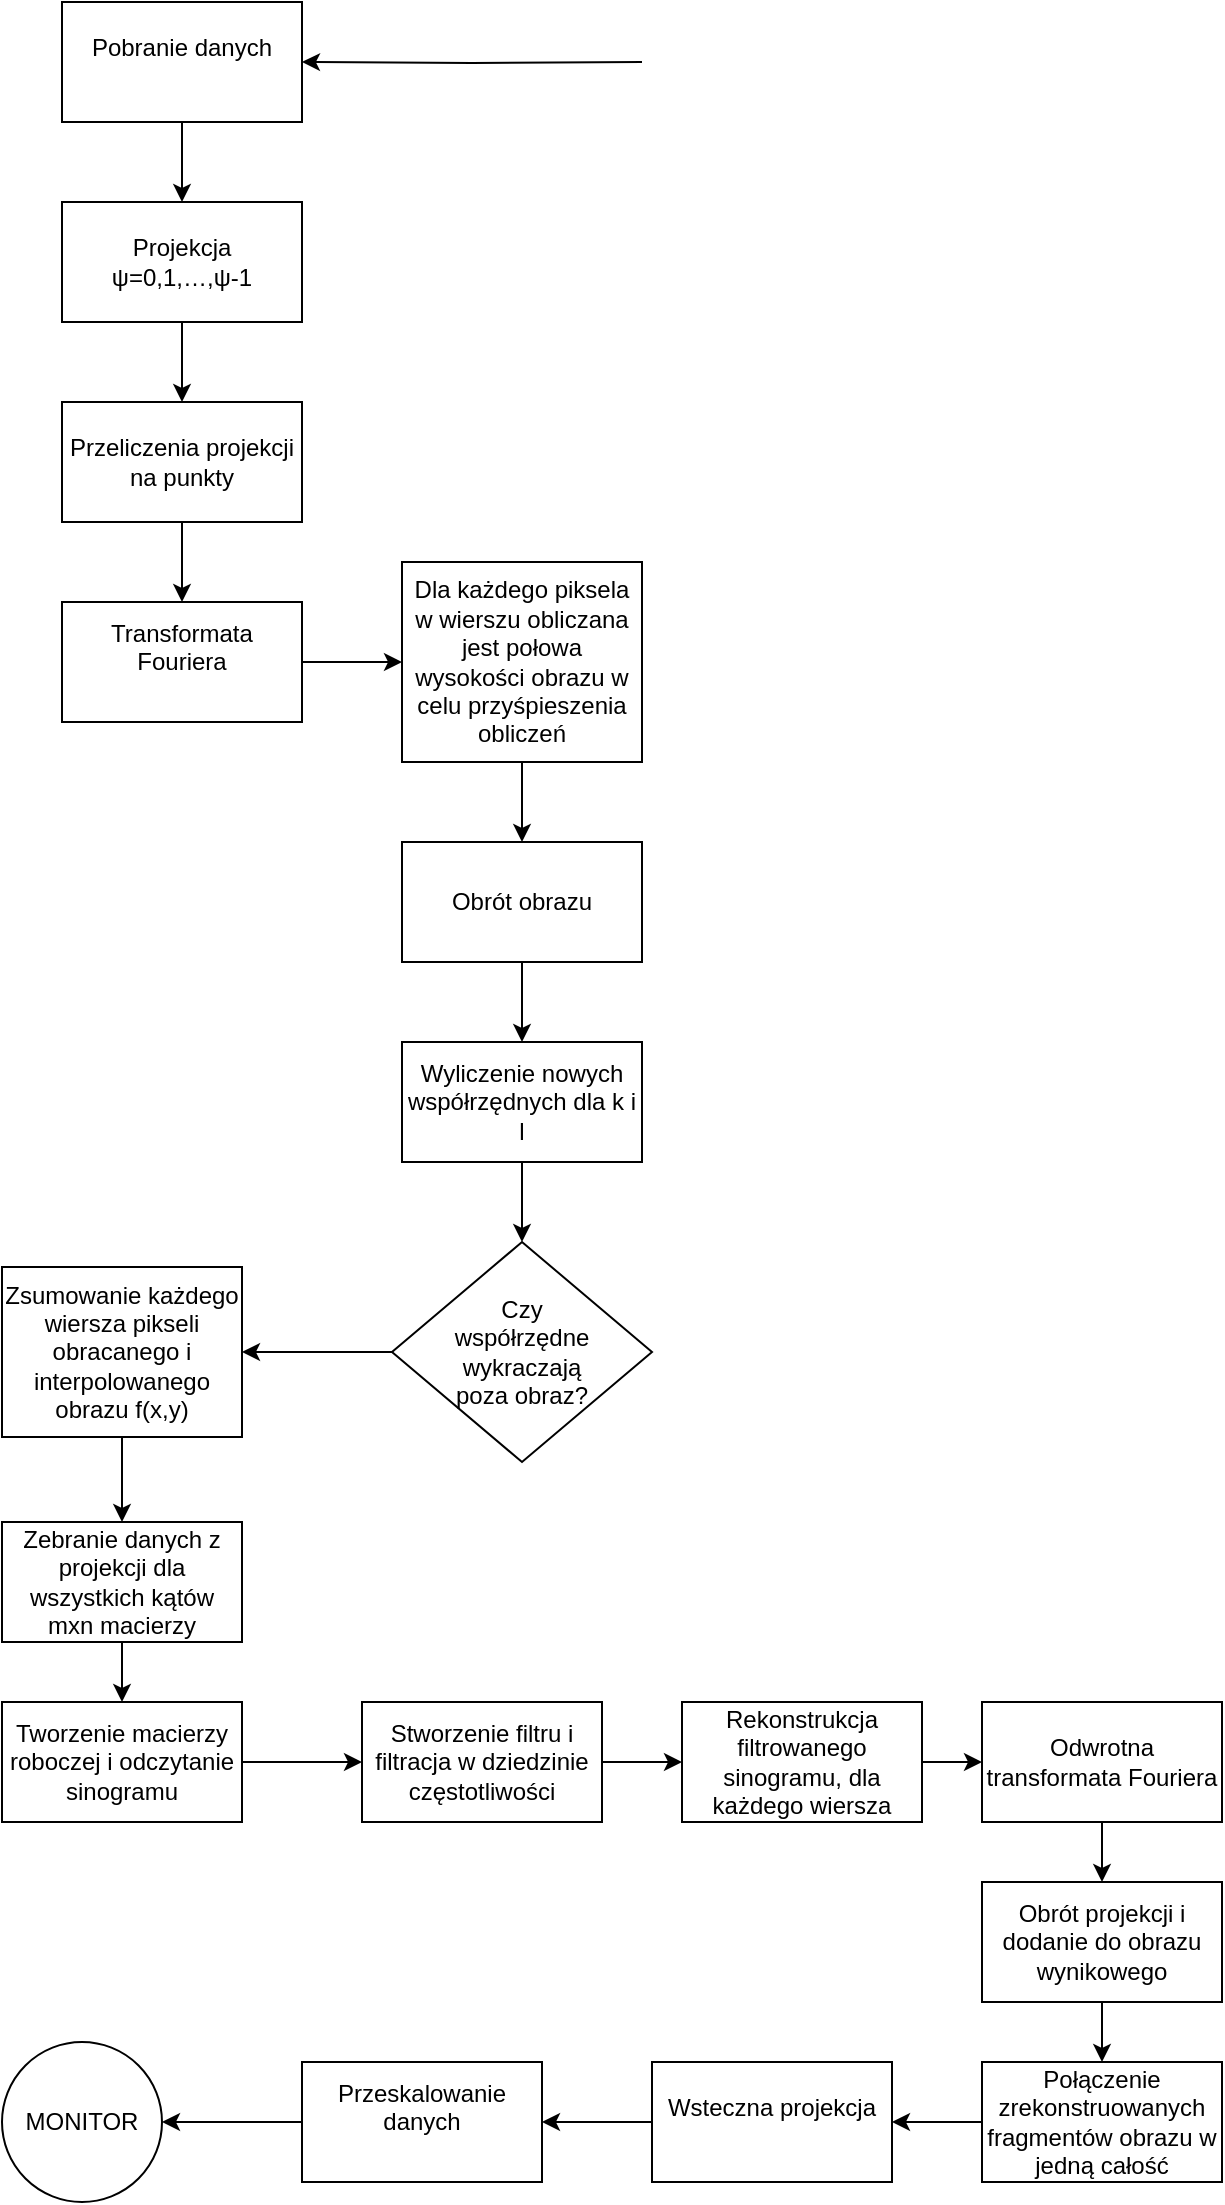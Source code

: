 <mxfile version="13.6.4" type="github">
  <diagram id="C5RBs43oDa-KdzZeNtuy" name="Page-1">
    <mxGraphModel dx="1841" dy="1711" grid="1" gridSize="10" guides="1" tooltips="1" connect="1" arrows="1" fold="1" page="1" pageScale="1" pageWidth="827" pageHeight="1169" background="#FFFFFF" math="0" shadow="0">
      <root>
        <mxCell id="WIyWlLk6GJQsqaUBKTNV-0" />
        <mxCell id="WIyWlLk6GJQsqaUBKTNV-1" parent="WIyWlLk6GJQsqaUBKTNV-0" />
        <mxCell id="_5Sri1fP840JNtNylSVJ-5" value="" style="edgeStyle=orthogonalEdgeStyle;rounded=0;orthogonalLoop=1;jettySize=auto;html=1;" edge="1" parent="WIyWlLk6GJQsqaUBKTNV-1" source="_5Sri1fP840JNtNylSVJ-0" target="_5Sri1fP840JNtNylSVJ-4">
          <mxGeometry relative="1" as="geometry" />
        </mxCell>
        <mxCell id="_5Sri1fP840JNtNylSVJ-0" value="&lt;div&gt;Pobranie danych&lt;/div&gt;&lt;div&gt;&lt;br&gt;&lt;/div&gt;" style="rounded=0;whiteSpace=wrap;html=1;" vertex="1" parent="WIyWlLk6GJQsqaUBKTNV-1">
          <mxGeometry x="-610" y="-1110" width="120" height="60" as="geometry" />
        </mxCell>
        <mxCell id="_5Sri1fP840JNtNylSVJ-3" value="" style="edgeStyle=orthogonalEdgeStyle;rounded=0;orthogonalLoop=1;jettySize=auto;html=1;" edge="1" parent="WIyWlLk6GJQsqaUBKTNV-1" target="_5Sri1fP840JNtNylSVJ-0">
          <mxGeometry relative="1" as="geometry">
            <mxPoint x="-320" y="-1080" as="sourcePoint" />
          </mxGeometry>
        </mxCell>
        <mxCell id="_5Sri1fP840JNtNylSVJ-7" value="" style="edgeStyle=orthogonalEdgeStyle;rounded=0;orthogonalLoop=1;jettySize=auto;html=1;" edge="1" parent="WIyWlLk6GJQsqaUBKTNV-1" source="_5Sri1fP840JNtNylSVJ-4" target="_5Sri1fP840JNtNylSVJ-6">
          <mxGeometry relative="1" as="geometry" />
        </mxCell>
        <mxCell id="_5Sri1fP840JNtNylSVJ-4" value="&lt;div&gt;Projekcja&lt;/div&gt;&lt;div&gt;ψ=0,1,…,ψ-1&lt;br&gt;&lt;/div&gt;" style="rounded=0;whiteSpace=wrap;html=1;" vertex="1" parent="WIyWlLk6GJQsqaUBKTNV-1">
          <mxGeometry x="-610" y="-1010" width="120" height="60" as="geometry" />
        </mxCell>
        <mxCell id="_5Sri1fP840JNtNylSVJ-9" value="" style="edgeStyle=orthogonalEdgeStyle;rounded=0;orthogonalLoop=1;jettySize=auto;html=1;" edge="1" parent="WIyWlLk6GJQsqaUBKTNV-1" source="_5Sri1fP840JNtNylSVJ-6" target="_5Sri1fP840JNtNylSVJ-8">
          <mxGeometry relative="1" as="geometry" />
        </mxCell>
        <mxCell id="_5Sri1fP840JNtNylSVJ-6" value="Przeliczenia projekcji na punkty" style="rounded=0;whiteSpace=wrap;html=1;" vertex="1" parent="WIyWlLk6GJQsqaUBKTNV-1">
          <mxGeometry x="-610" y="-910" width="120" height="60" as="geometry" />
        </mxCell>
        <mxCell id="_5Sri1fP840JNtNylSVJ-11" value="" style="edgeStyle=orthogonalEdgeStyle;rounded=0;orthogonalLoop=1;jettySize=auto;html=1;" edge="1" parent="WIyWlLk6GJQsqaUBKTNV-1" source="_5Sri1fP840JNtNylSVJ-8" target="_5Sri1fP840JNtNylSVJ-10">
          <mxGeometry relative="1" as="geometry" />
        </mxCell>
        <mxCell id="_5Sri1fP840JNtNylSVJ-8" value="&lt;div&gt;Transformata Fouriera&lt;/div&gt;&lt;div&gt;&lt;br&gt;&lt;/div&gt;" style="rounded=0;whiteSpace=wrap;html=1;" vertex="1" parent="WIyWlLk6GJQsqaUBKTNV-1">
          <mxGeometry x="-610" y="-810" width="120" height="60" as="geometry" />
        </mxCell>
        <mxCell id="_5Sri1fP840JNtNylSVJ-13" value="" style="edgeStyle=orthogonalEdgeStyle;rounded=0;orthogonalLoop=1;jettySize=auto;html=1;" edge="1" parent="WIyWlLk6GJQsqaUBKTNV-1" source="_5Sri1fP840JNtNylSVJ-10" target="_5Sri1fP840JNtNylSVJ-12">
          <mxGeometry relative="1" as="geometry" />
        </mxCell>
        <mxCell id="_5Sri1fP840JNtNylSVJ-10" value="Dla każdego piksela w wierszu obliczana jest połowa wysokości obrazu w celu przyśpieszenia obliczeń" style="rounded=0;whiteSpace=wrap;html=1;" vertex="1" parent="WIyWlLk6GJQsqaUBKTNV-1">
          <mxGeometry x="-440" y="-830" width="120" height="100" as="geometry" />
        </mxCell>
        <mxCell id="_5Sri1fP840JNtNylSVJ-15" value="" style="edgeStyle=orthogonalEdgeStyle;rounded=0;orthogonalLoop=1;jettySize=auto;html=1;" edge="1" parent="WIyWlLk6GJQsqaUBKTNV-1" source="_5Sri1fP840JNtNylSVJ-12" target="_5Sri1fP840JNtNylSVJ-14">
          <mxGeometry relative="1" as="geometry" />
        </mxCell>
        <mxCell id="_5Sri1fP840JNtNylSVJ-12" value="Obrót obrazu" style="rounded=0;whiteSpace=wrap;html=1;" vertex="1" parent="WIyWlLk6GJQsqaUBKTNV-1">
          <mxGeometry x="-440" y="-690" width="120" height="60" as="geometry" />
        </mxCell>
        <mxCell id="_5Sri1fP840JNtNylSVJ-17" value="" style="edgeStyle=orthogonalEdgeStyle;rounded=0;orthogonalLoop=1;jettySize=auto;html=1;" edge="1" parent="WIyWlLk6GJQsqaUBKTNV-1" source="_5Sri1fP840JNtNylSVJ-14" target="_5Sri1fP840JNtNylSVJ-16">
          <mxGeometry relative="1" as="geometry" />
        </mxCell>
        <mxCell id="_5Sri1fP840JNtNylSVJ-14" value="Wyliczenie nowych współrzędnych dla k i l" style="rounded=0;whiteSpace=wrap;html=1;" vertex="1" parent="WIyWlLk6GJQsqaUBKTNV-1">
          <mxGeometry x="-440" y="-590" width="120" height="60" as="geometry" />
        </mxCell>
        <mxCell id="_5Sri1fP840JNtNylSVJ-19" value="" style="edgeStyle=orthogonalEdgeStyle;rounded=0;orthogonalLoop=1;jettySize=auto;html=1;" edge="1" parent="WIyWlLk6GJQsqaUBKTNV-1" source="_5Sri1fP840JNtNylSVJ-16" target="_5Sri1fP840JNtNylSVJ-18">
          <mxGeometry relative="1" as="geometry" />
        </mxCell>
        <mxCell id="_5Sri1fP840JNtNylSVJ-16" value="&lt;div&gt;Czy&lt;/div&gt;&lt;div&gt; współrzędne &lt;br&gt;&lt;/div&gt;&lt;div&gt;wykraczają&lt;/div&gt;&lt;div&gt;poza obraz?&lt;br&gt;&lt;/div&gt;" style="rhombus;whiteSpace=wrap;html=1;" vertex="1" parent="WIyWlLk6GJQsqaUBKTNV-1">
          <mxGeometry x="-445" y="-490" width="130" height="110" as="geometry" />
        </mxCell>
        <mxCell id="_5Sri1fP840JNtNylSVJ-21" value="" style="edgeStyle=orthogonalEdgeStyle;rounded=0;orthogonalLoop=1;jettySize=auto;html=1;" edge="1" parent="WIyWlLk6GJQsqaUBKTNV-1" source="_5Sri1fP840JNtNylSVJ-18" target="_5Sri1fP840JNtNylSVJ-20">
          <mxGeometry relative="1" as="geometry" />
        </mxCell>
        <mxCell id="_5Sri1fP840JNtNylSVJ-18" value="Zsumowanie każdego wiersza pikseli obracanego i interpolowanego obrazu f(x,y)" style="rounded=0;whiteSpace=wrap;html=1;" vertex="1" parent="WIyWlLk6GJQsqaUBKTNV-1">
          <mxGeometry x="-640" y="-477.5" width="120" height="85" as="geometry" />
        </mxCell>
        <mxCell id="_5Sri1fP840JNtNylSVJ-23" value="" style="edgeStyle=orthogonalEdgeStyle;rounded=0;orthogonalLoop=1;jettySize=auto;html=1;" edge="1" parent="WIyWlLk6GJQsqaUBKTNV-1" source="_5Sri1fP840JNtNylSVJ-20" target="_5Sri1fP840JNtNylSVJ-22">
          <mxGeometry relative="1" as="geometry" />
        </mxCell>
        <mxCell id="_5Sri1fP840JNtNylSVJ-20" value="Zebranie danych z projekcji dla wszystkich kątów mxn macierzy" style="rounded=0;whiteSpace=wrap;html=1;" vertex="1" parent="WIyWlLk6GJQsqaUBKTNV-1">
          <mxGeometry x="-640" y="-350" width="120" height="60" as="geometry" />
        </mxCell>
        <mxCell id="_5Sri1fP840JNtNylSVJ-25" value="" style="edgeStyle=orthogonalEdgeStyle;rounded=0;orthogonalLoop=1;jettySize=auto;html=1;" edge="1" parent="WIyWlLk6GJQsqaUBKTNV-1" source="_5Sri1fP840JNtNylSVJ-22" target="_5Sri1fP840JNtNylSVJ-24">
          <mxGeometry relative="1" as="geometry" />
        </mxCell>
        <mxCell id="_5Sri1fP840JNtNylSVJ-22" value="Tworzenie macierzy roboczej i odczytanie sinogramu" style="rounded=0;whiteSpace=wrap;html=1;" vertex="1" parent="WIyWlLk6GJQsqaUBKTNV-1">
          <mxGeometry x="-640" y="-260" width="120" height="60" as="geometry" />
        </mxCell>
        <mxCell id="_5Sri1fP840JNtNylSVJ-27" value="" style="edgeStyle=orthogonalEdgeStyle;rounded=0;orthogonalLoop=1;jettySize=auto;html=1;" edge="1" parent="WIyWlLk6GJQsqaUBKTNV-1" source="_5Sri1fP840JNtNylSVJ-24" target="_5Sri1fP840JNtNylSVJ-26">
          <mxGeometry relative="1" as="geometry" />
        </mxCell>
        <mxCell id="_5Sri1fP840JNtNylSVJ-24" value="Stworzenie filtru i filtracja w dziedzinie częstotliwości" style="rounded=0;whiteSpace=wrap;html=1;" vertex="1" parent="WIyWlLk6GJQsqaUBKTNV-1">
          <mxGeometry x="-460" y="-260" width="120" height="60" as="geometry" />
        </mxCell>
        <mxCell id="_5Sri1fP840JNtNylSVJ-29" value="" style="edgeStyle=orthogonalEdgeStyle;rounded=0;orthogonalLoop=1;jettySize=auto;html=1;" edge="1" parent="WIyWlLk6GJQsqaUBKTNV-1" source="_5Sri1fP840JNtNylSVJ-26" target="_5Sri1fP840JNtNylSVJ-28">
          <mxGeometry relative="1" as="geometry" />
        </mxCell>
        <mxCell id="_5Sri1fP840JNtNylSVJ-26" value="Rekonstrukcja filtrowanego sinogramu, dla każdego wiersza " style="rounded=0;whiteSpace=wrap;html=1;" vertex="1" parent="WIyWlLk6GJQsqaUBKTNV-1">
          <mxGeometry x="-300" y="-260" width="120" height="60" as="geometry" />
        </mxCell>
        <mxCell id="_5Sri1fP840JNtNylSVJ-31" value="" style="edgeStyle=orthogonalEdgeStyle;rounded=0;orthogonalLoop=1;jettySize=auto;html=1;" edge="1" parent="WIyWlLk6GJQsqaUBKTNV-1" source="_5Sri1fP840JNtNylSVJ-28" target="_5Sri1fP840JNtNylSVJ-30">
          <mxGeometry relative="1" as="geometry" />
        </mxCell>
        <mxCell id="_5Sri1fP840JNtNylSVJ-28" value="Odwrotna transformata Fouriera" style="rounded=0;whiteSpace=wrap;html=1;" vertex="1" parent="WIyWlLk6GJQsqaUBKTNV-1">
          <mxGeometry x="-150" y="-260" width="120" height="60" as="geometry" />
        </mxCell>
        <mxCell id="_5Sri1fP840JNtNylSVJ-33" value="" style="edgeStyle=orthogonalEdgeStyle;rounded=0;orthogonalLoop=1;jettySize=auto;html=1;" edge="1" parent="WIyWlLk6GJQsqaUBKTNV-1" source="_5Sri1fP840JNtNylSVJ-30" target="_5Sri1fP840JNtNylSVJ-32">
          <mxGeometry relative="1" as="geometry" />
        </mxCell>
        <mxCell id="_5Sri1fP840JNtNylSVJ-30" value="Obrót projekcji i dodanie do obrazu wynikowego" style="rounded=0;whiteSpace=wrap;html=1;" vertex="1" parent="WIyWlLk6GJQsqaUBKTNV-1">
          <mxGeometry x="-150" y="-170" width="120" height="60" as="geometry" />
        </mxCell>
        <mxCell id="_5Sri1fP840JNtNylSVJ-35" value="" style="edgeStyle=orthogonalEdgeStyle;rounded=0;orthogonalLoop=1;jettySize=auto;html=1;" edge="1" parent="WIyWlLk6GJQsqaUBKTNV-1" source="_5Sri1fP840JNtNylSVJ-32" target="_5Sri1fP840JNtNylSVJ-34">
          <mxGeometry relative="1" as="geometry" />
        </mxCell>
        <mxCell id="_5Sri1fP840JNtNylSVJ-32" value="Połączenie zrekonstruowanych fragmentów obrazu w jedną całość" style="rounded=0;whiteSpace=wrap;html=1;" vertex="1" parent="WIyWlLk6GJQsqaUBKTNV-1">
          <mxGeometry x="-150" y="-80" width="120" height="60" as="geometry" />
        </mxCell>
        <mxCell id="_5Sri1fP840JNtNylSVJ-39" value="" style="edgeStyle=orthogonalEdgeStyle;rounded=0;orthogonalLoop=1;jettySize=auto;html=1;" edge="1" parent="WIyWlLk6GJQsqaUBKTNV-1" source="_5Sri1fP840JNtNylSVJ-34" target="_5Sri1fP840JNtNylSVJ-36">
          <mxGeometry relative="1" as="geometry" />
        </mxCell>
        <mxCell id="_5Sri1fP840JNtNylSVJ-34" value="&lt;div&gt;Wsteczna projekcja&lt;/div&gt;&lt;div&gt;&lt;br&gt;&lt;/div&gt;" style="rounded=0;whiteSpace=wrap;html=1;" vertex="1" parent="WIyWlLk6GJQsqaUBKTNV-1">
          <mxGeometry x="-315" y="-80" width="120" height="60" as="geometry" />
        </mxCell>
        <mxCell id="_5Sri1fP840JNtNylSVJ-38" value="" style="edgeStyle=orthogonalEdgeStyle;rounded=0;orthogonalLoop=1;jettySize=auto;html=1;" edge="1" parent="WIyWlLk6GJQsqaUBKTNV-1" source="_5Sri1fP840JNtNylSVJ-36" target="_5Sri1fP840JNtNylSVJ-37">
          <mxGeometry relative="1" as="geometry" />
        </mxCell>
        <mxCell id="_5Sri1fP840JNtNylSVJ-36" value="&lt;div&gt;Przeskalowanie danych&lt;/div&gt;&lt;div&gt;&lt;br&gt;&lt;/div&gt;" style="rounded=0;whiteSpace=wrap;html=1;" vertex="1" parent="WIyWlLk6GJQsqaUBKTNV-1">
          <mxGeometry x="-490" y="-80" width="120" height="60" as="geometry" />
        </mxCell>
        <mxCell id="_5Sri1fP840JNtNylSVJ-37" value="MONITOR" style="ellipse;whiteSpace=wrap;html=1;aspect=fixed;" vertex="1" parent="WIyWlLk6GJQsqaUBKTNV-1">
          <mxGeometry x="-640" y="-90" width="80" height="80" as="geometry" />
        </mxCell>
      </root>
    </mxGraphModel>
  </diagram>
</mxfile>
